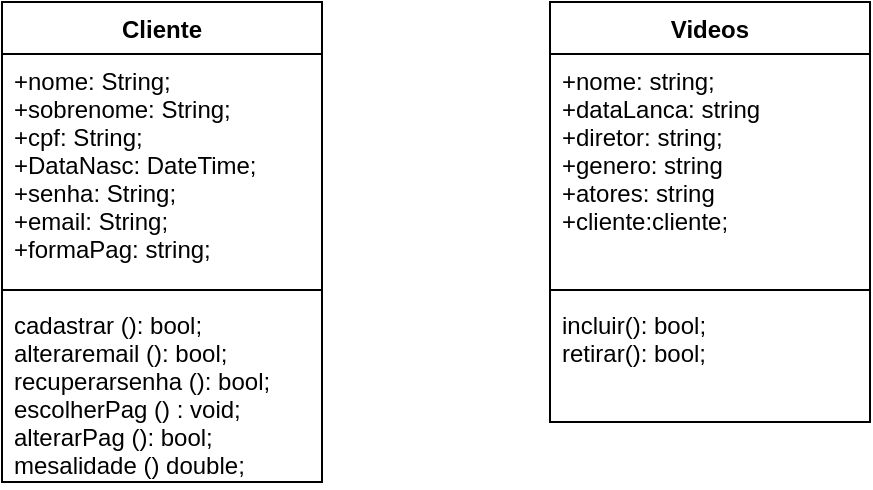 <mxfile version="17.0.0" type="device"><diagram id="ouqOalGIwYwYPbYKdavJ" name="Page-1"><mxGraphModel dx="744" dy="422" grid="1" gridSize="10" guides="1" tooltips="1" connect="1" arrows="1" fold="1" page="1" pageScale="1" pageWidth="827" pageHeight="1169" math="0" shadow="0"><root><mxCell id="0"/><mxCell id="1" parent="0"/><mxCell id="Bo5zSYnrCp6VtXsd3DNH-1" value="Cliente" style="swimlane;fontStyle=1;align=center;verticalAlign=top;childLayout=stackLayout;horizontal=1;startSize=26;horizontalStack=0;resizeParent=1;resizeParentMax=0;resizeLast=0;collapsible=1;marginBottom=0;" vertex="1" parent="1"><mxGeometry x="60" y="60" width="160" height="240" as="geometry"/></mxCell><mxCell id="Bo5zSYnrCp6VtXsd3DNH-2" value="+nome: String;&#10;+sobrenome: String;&#10;+cpf: String;&#10;+DataNasc: DateTime;&#10;+senha: String;&#10;+email: String;&#10;+formaPag: string;" style="text;strokeColor=none;fillColor=none;align=left;verticalAlign=top;spacingLeft=4;spacingRight=4;overflow=hidden;rotatable=0;points=[[0,0.5],[1,0.5]];portConstraint=eastwest;" vertex="1" parent="Bo5zSYnrCp6VtXsd3DNH-1"><mxGeometry y="26" width="160" height="114" as="geometry"/></mxCell><mxCell id="Bo5zSYnrCp6VtXsd3DNH-3" value="" style="line;strokeWidth=1;fillColor=none;align=left;verticalAlign=middle;spacingTop=-1;spacingLeft=3;spacingRight=3;rotatable=0;labelPosition=right;points=[];portConstraint=eastwest;" vertex="1" parent="Bo5zSYnrCp6VtXsd3DNH-1"><mxGeometry y="140" width="160" height="8" as="geometry"/></mxCell><mxCell id="Bo5zSYnrCp6VtXsd3DNH-4" value="cadastrar (): bool;&#10;alteraremail (): bool;&#10;recuperarsenha (): bool;&#10;escolherPag () : void;&#10;alterarPag (): bool;&#10;mesalidade () double;" style="text;strokeColor=none;fillColor=none;align=left;verticalAlign=top;spacingLeft=4;spacingRight=4;overflow=hidden;rotatable=0;points=[[0,0.5],[1,0.5]];portConstraint=eastwest;" vertex="1" parent="Bo5zSYnrCp6VtXsd3DNH-1"><mxGeometry y="148" width="160" height="92" as="geometry"/></mxCell><mxCell id="Bo5zSYnrCp6VtXsd3DNH-9" value="Videos" style="swimlane;fontStyle=1;align=center;verticalAlign=top;childLayout=stackLayout;horizontal=1;startSize=26;horizontalStack=0;resizeParent=1;resizeParentMax=0;resizeLast=0;collapsible=1;marginBottom=0;" vertex="1" parent="1"><mxGeometry x="334" y="60" width="160" height="210" as="geometry"/></mxCell><mxCell id="Bo5zSYnrCp6VtXsd3DNH-10" value="+nome: string;&#10;+dataLanca: string&#10;+diretor: string;&#10;+genero: string&#10;+atores: string&#10;+cliente:cliente;" style="text;strokeColor=none;fillColor=none;align=left;verticalAlign=top;spacingLeft=4;spacingRight=4;overflow=hidden;rotatable=0;points=[[0,0.5],[1,0.5]];portConstraint=eastwest;" vertex="1" parent="Bo5zSYnrCp6VtXsd3DNH-9"><mxGeometry y="26" width="160" height="114" as="geometry"/></mxCell><mxCell id="Bo5zSYnrCp6VtXsd3DNH-11" value="" style="line;strokeWidth=1;fillColor=none;align=left;verticalAlign=middle;spacingTop=-1;spacingLeft=3;spacingRight=3;rotatable=0;labelPosition=right;points=[];portConstraint=eastwest;" vertex="1" parent="Bo5zSYnrCp6VtXsd3DNH-9"><mxGeometry y="140" width="160" height="8" as="geometry"/></mxCell><mxCell id="Bo5zSYnrCp6VtXsd3DNH-12" value="incluir(): bool;&#10;retirar(): bool;" style="text;strokeColor=none;fillColor=none;align=left;verticalAlign=top;spacingLeft=4;spacingRight=4;overflow=hidden;rotatable=0;points=[[0,0.5],[1,0.5]];portConstraint=eastwest;" vertex="1" parent="Bo5zSYnrCp6VtXsd3DNH-9"><mxGeometry y="148" width="160" height="62" as="geometry"/></mxCell></root></mxGraphModel></diagram></mxfile>